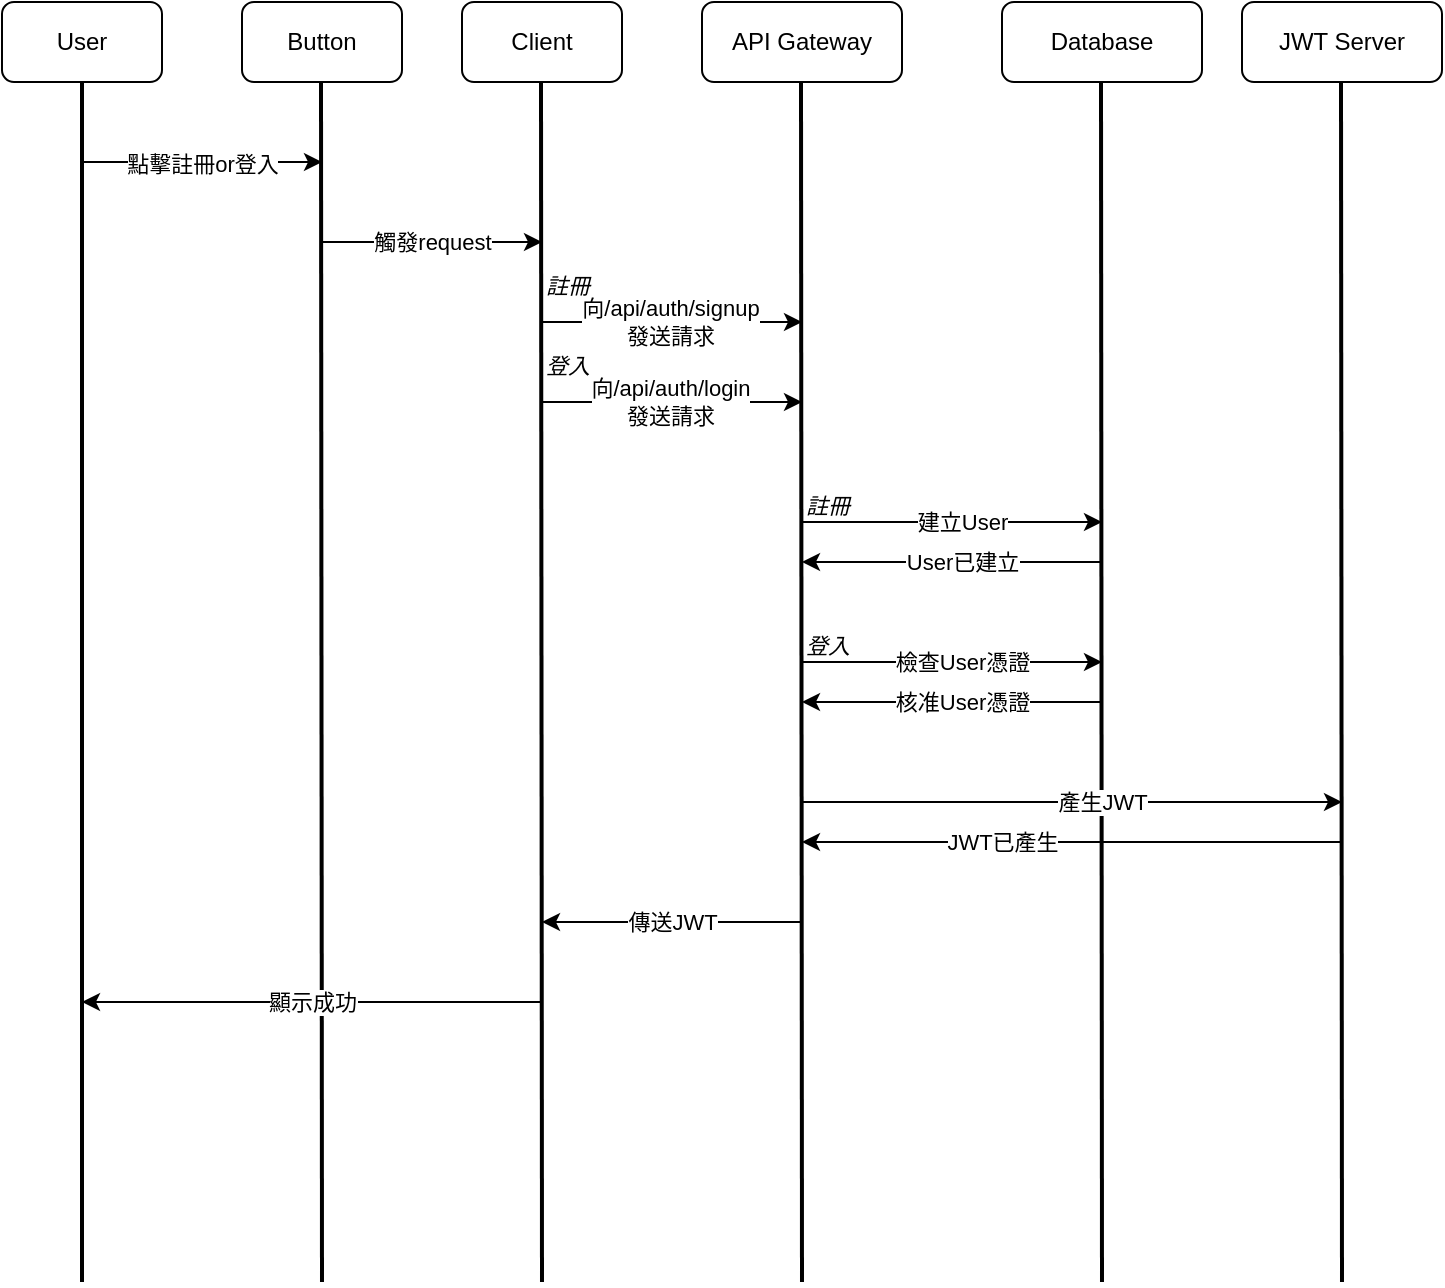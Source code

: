 <mxfile>
    <diagram id="P1R_mobsCH78e90rK8mK" name="Page-1">
        <mxGraphModel dx="515" dy="406" grid="1" gridSize="10" guides="1" tooltips="1" connect="1" arrows="1" fold="1" page="1" pageScale="1" pageWidth="827" pageHeight="1169" math="0" shadow="0">
            <root>
                <mxCell id="0"/>
                <mxCell id="1" parent="0"/>
                <mxCell id="2" value="User" style="rounded=1;whiteSpace=wrap;html=1;" vertex="1" parent="1">
                    <mxGeometry x="40" y="40" width="80" height="40" as="geometry"/>
                </mxCell>
                <mxCell id="3" value="Button" style="rounded=1;whiteSpace=wrap;html=1;" vertex="1" parent="1">
                    <mxGeometry x="160" y="40" width="80" height="40" as="geometry"/>
                </mxCell>
                <mxCell id="4" value="Client" style="rounded=1;whiteSpace=wrap;html=1;" vertex="1" parent="1">
                    <mxGeometry x="270" y="40" width="80" height="40" as="geometry"/>
                </mxCell>
                <mxCell id="5" value="API Gateway" style="rounded=1;whiteSpace=wrap;html=1;" vertex="1" parent="1">
                    <mxGeometry x="390" y="40" width="100" height="40" as="geometry"/>
                </mxCell>
                <mxCell id="6" value="Database" style="rounded=1;whiteSpace=wrap;html=1;" vertex="1" parent="1">
                    <mxGeometry x="540" y="40" width="100" height="40" as="geometry"/>
                </mxCell>
                <mxCell id="7" value="" style="endArrow=classic;html=1;" edge="1" parent="1">
                    <mxGeometry width="50" height="50" relative="1" as="geometry">
                        <mxPoint x="80" y="120" as="sourcePoint"/>
                        <mxPoint x="200" y="120" as="targetPoint"/>
                    </mxGeometry>
                </mxCell>
                <mxCell id="8" value="點擊註冊or登入" style="edgeLabel;html=1;align=center;verticalAlign=middle;resizable=0;points=[];" vertex="1" connectable="0" parent="7">
                    <mxGeometry x="0.05" y="-1" relative="1" as="geometry">
                        <mxPoint x="-3" as="offset"/>
                    </mxGeometry>
                </mxCell>
                <mxCell id="10" value="" style="endArrow=classic;html=1;" edge="1" parent="1">
                    <mxGeometry relative="1" as="geometry">
                        <mxPoint x="200" y="160" as="sourcePoint"/>
                        <mxPoint x="310" y="160" as="targetPoint"/>
                    </mxGeometry>
                </mxCell>
                <mxCell id="11" value="觸發request" style="edgeLabel;resizable=0;html=1;;align=center;verticalAlign=middle;" connectable="0" vertex="1" parent="10">
                    <mxGeometry relative="1" as="geometry"/>
                </mxCell>
                <mxCell id="13" value="" style="endArrow=none;html=1;entryX=0.5;entryY=1;entryDx=0;entryDy=0;strokeWidth=2;" edge="1" parent="1" target="2">
                    <mxGeometry width="50" height="50" relative="1" as="geometry">
                        <mxPoint x="80" y="680" as="sourcePoint"/>
                        <mxPoint x="330" y="230" as="targetPoint"/>
                    </mxGeometry>
                </mxCell>
                <mxCell id="14" value="" style="endArrow=none;html=1;entryX=0.5;entryY=1;entryDx=0;entryDy=0;strokeWidth=2;" edge="1" parent="1">
                    <mxGeometry width="50" height="50" relative="1" as="geometry">
                        <mxPoint x="200" y="680" as="sourcePoint"/>
                        <mxPoint x="199.5" y="80" as="targetPoint"/>
                    </mxGeometry>
                </mxCell>
                <mxCell id="15" value="" style="endArrow=none;html=1;entryX=0.5;entryY=1;entryDx=0;entryDy=0;strokeWidth=2;" edge="1" parent="1">
                    <mxGeometry width="50" height="50" relative="1" as="geometry">
                        <mxPoint x="310" y="680" as="sourcePoint"/>
                        <mxPoint x="309.5" y="80" as="targetPoint"/>
                    </mxGeometry>
                </mxCell>
                <mxCell id="19" value="" style="endArrow=none;html=1;entryX=0.5;entryY=1;entryDx=0;entryDy=0;strokeWidth=2;" edge="1" parent="1">
                    <mxGeometry width="50" height="50" relative="1" as="geometry">
                        <mxPoint x="440" y="680" as="sourcePoint"/>
                        <mxPoint x="439.5" y="80" as="targetPoint"/>
                    </mxGeometry>
                </mxCell>
                <mxCell id="20" value="" style="endArrow=classic;html=1;" edge="1" parent="1">
                    <mxGeometry relative="1" as="geometry">
                        <mxPoint x="310" y="200" as="sourcePoint"/>
                        <mxPoint x="440" y="200" as="targetPoint"/>
                    </mxGeometry>
                </mxCell>
                <mxCell id="21" value="向/api/auth/signup&lt;div&gt;發送請求&lt;/div&gt;" style="edgeLabel;resizable=0;html=1;;align=center;verticalAlign=middle;" connectable="0" vertex="1" parent="20">
                    <mxGeometry relative="1" as="geometry">
                        <mxPoint x="-1" as="offset"/>
                    </mxGeometry>
                </mxCell>
                <mxCell id="22" value="&lt;i&gt;註冊&lt;/i&gt;" style="edgeLabel;resizable=0;html=1;;align=left;verticalAlign=bottom;" connectable="0" vertex="1" parent="20">
                    <mxGeometry x="-1" relative="1" as="geometry">
                        <mxPoint y="-10" as="offset"/>
                    </mxGeometry>
                </mxCell>
                <mxCell id="25" value="" style="endArrow=classic;html=1;" edge="1" parent="1">
                    <mxGeometry relative="1" as="geometry">
                        <mxPoint x="310" y="240" as="sourcePoint"/>
                        <mxPoint x="440" y="240" as="targetPoint"/>
                    </mxGeometry>
                </mxCell>
                <mxCell id="26" value="向/api/auth/login&lt;div&gt;發送請求&lt;/div&gt;" style="edgeLabel;resizable=0;html=1;;align=center;verticalAlign=middle;" connectable="0" vertex="1" parent="25">
                    <mxGeometry relative="1" as="geometry">
                        <mxPoint x="-1" as="offset"/>
                    </mxGeometry>
                </mxCell>
                <mxCell id="27" value="&lt;i&gt;登入&lt;/i&gt;" style="edgeLabel;resizable=0;html=1;;align=left;verticalAlign=bottom;" connectable="0" vertex="1" parent="25">
                    <mxGeometry x="-1" relative="1" as="geometry">
                        <mxPoint y="-10" as="offset"/>
                    </mxGeometry>
                </mxCell>
                <mxCell id="28" value="JWT Server" style="rounded=1;whiteSpace=wrap;html=1;" vertex="1" parent="1">
                    <mxGeometry x="660" y="40" width="100" height="40" as="geometry"/>
                </mxCell>
                <mxCell id="29" value="" style="endArrow=none;html=1;entryX=0.5;entryY=1;entryDx=0;entryDy=0;strokeWidth=2;" edge="1" parent="1">
                    <mxGeometry width="50" height="50" relative="1" as="geometry">
                        <mxPoint x="710" y="680" as="sourcePoint"/>
                        <mxPoint x="709.5" y="80" as="targetPoint"/>
                    </mxGeometry>
                </mxCell>
                <mxCell id="33" value="" style="endArrow=none;html=1;entryX=0.5;entryY=1;entryDx=0;entryDy=0;strokeWidth=2;" edge="1" parent="1">
                    <mxGeometry width="50" height="50" relative="1" as="geometry">
                        <mxPoint x="590" y="680" as="sourcePoint"/>
                        <mxPoint x="589.5" y="80" as="targetPoint"/>
                    </mxGeometry>
                </mxCell>
                <mxCell id="36" value="" style="endArrow=classic;html=1;" edge="1" parent="1">
                    <mxGeometry relative="1" as="geometry">
                        <mxPoint x="440" y="300" as="sourcePoint"/>
                        <mxPoint x="590" y="300" as="targetPoint"/>
                    </mxGeometry>
                </mxCell>
                <mxCell id="37" value="建立User" style="edgeLabel;resizable=0;html=1;;align=center;verticalAlign=middle;" connectable="0" vertex="1" parent="36">
                    <mxGeometry relative="1" as="geometry">
                        <mxPoint x="5" as="offset"/>
                    </mxGeometry>
                </mxCell>
                <mxCell id="38" value="&lt;i&gt;註冊&lt;/i&gt;" style="edgeLabel;resizable=0;html=1;;align=left;verticalAlign=bottom;" connectable="0" vertex="1" parent="36">
                    <mxGeometry x="-1" relative="1" as="geometry">
                        <mxPoint as="offset"/>
                    </mxGeometry>
                </mxCell>
                <mxCell id="39" value="" style="endArrow=classic;html=1;" edge="1" parent="1">
                    <mxGeometry relative="1" as="geometry">
                        <mxPoint x="440" y="370" as="sourcePoint"/>
                        <mxPoint x="590" y="370" as="targetPoint"/>
                    </mxGeometry>
                </mxCell>
                <mxCell id="40" value="檢查User憑證" style="edgeLabel;resizable=0;html=1;;align=center;verticalAlign=middle;" connectable="0" vertex="1" parent="39">
                    <mxGeometry relative="1" as="geometry">
                        <mxPoint x="5" as="offset"/>
                    </mxGeometry>
                </mxCell>
                <mxCell id="41" value="&lt;i&gt;登入&lt;/i&gt;" style="edgeLabel;resizable=0;html=1;;align=left;verticalAlign=bottom;" connectable="0" vertex="1" parent="39">
                    <mxGeometry x="-1" relative="1" as="geometry">
                        <mxPoint as="offset"/>
                    </mxGeometry>
                </mxCell>
                <mxCell id="42" value="" style="endArrow=classic;html=1;" edge="1" parent="1">
                    <mxGeometry relative="1" as="geometry">
                        <mxPoint x="590" y="320" as="sourcePoint"/>
                        <mxPoint x="440" y="320" as="targetPoint"/>
                    </mxGeometry>
                </mxCell>
                <mxCell id="43" value="User已建立" style="edgeLabel;resizable=0;html=1;;align=center;verticalAlign=middle;" connectable="0" vertex="1" parent="42">
                    <mxGeometry relative="1" as="geometry">
                        <mxPoint x="5" as="offset"/>
                    </mxGeometry>
                </mxCell>
                <mxCell id="45" value="" style="endArrow=classic;html=1;" edge="1" parent="1">
                    <mxGeometry relative="1" as="geometry">
                        <mxPoint x="590" y="390" as="sourcePoint"/>
                        <mxPoint x="440" y="390" as="targetPoint"/>
                    </mxGeometry>
                </mxCell>
                <mxCell id="46" value="核准User憑證" style="edgeLabel;resizable=0;html=1;;align=center;verticalAlign=middle;" connectable="0" vertex="1" parent="45">
                    <mxGeometry relative="1" as="geometry">
                        <mxPoint x="5" as="offset"/>
                    </mxGeometry>
                </mxCell>
                <mxCell id="47" value="" style="endArrow=classic;html=1;" edge="1" parent="1">
                    <mxGeometry relative="1" as="geometry">
                        <mxPoint x="710" y="460" as="sourcePoint"/>
                        <mxPoint x="440" y="460" as="targetPoint"/>
                    </mxGeometry>
                </mxCell>
                <mxCell id="48" value="JWT已產生" style="edgeLabel;resizable=0;html=1;;align=center;verticalAlign=middle;" connectable="0" vertex="1" parent="47">
                    <mxGeometry relative="1" as="geometry">
                        <mxPoint x="-35" as="offset"/>
                    </mxGeometry>
                </mxCell>
                <mxCell id="49" value="" style="endArrow=classic;html=1;" edge="1" parent="1">
                    <mxGeometry relative="1" as="geometry">
                        <mxPoint x="440" y="500" as="sourcePoint"/>
                        <mxPoint x="310" y="500" as="targetPoint"/>
                    </mxGeometry>
                </mxCell>
                <mxCell id="50" value="傳送JWT" style="edgeLabel;resizable=0;html=1;;align=center;verticalAlign=middle;" connectable="0" vertex="1" parent="49">
                    <mxGeometry relative="1" as="geometry"/>
                </mxCell>
                <mxCell id="51" value="" style="endArrow=classic;html=1;" edge="1" parent="1">
                    <mxGeometry relative="1" as="geometry">
                        <mxPoint x="310" y="540" as="sourcePoint"/>
                        <mxPoint x="80" y="540" as="targetPoint"/>
                    </mxGeometry>
                </mxCell>
                <mxCell id="52" value="顯示成功" style="edgeLabel;resizable=0;html=1;;align=center;verticalAlign=middle;" connectable="0" vertex="1" parent="51">
                    <mxGeometry relative="1" as="geometry"/>
                </mxCell>
                <mxCell id="53" value="" style="endArrow=classic;html=1;" edge="1" parent="1">
                    <mxGeometry relative="1" as="geometry">
                        <mxPoint x="440" y="440" as="sourcePoint"/>
                        <mxPoint x="710" y="440" as="targetPoint"/>
                    </mxGeometry>
                </mxCell>
                <mxCell id="54" value="產生JWT" style="edgeLabel;resizable=0;html=1;;align=center;verticalAlign=middle;" connectable="0" vertex="1" parent="53">
                    <mxGeometry relative="1" as="geometry">
                        <mxPoint x="15" as="offset"/>
                    </mxGeometry>
                </mxCell>
            </root>
        </mxGraphModel>
    </diagram>
</mxfile>
